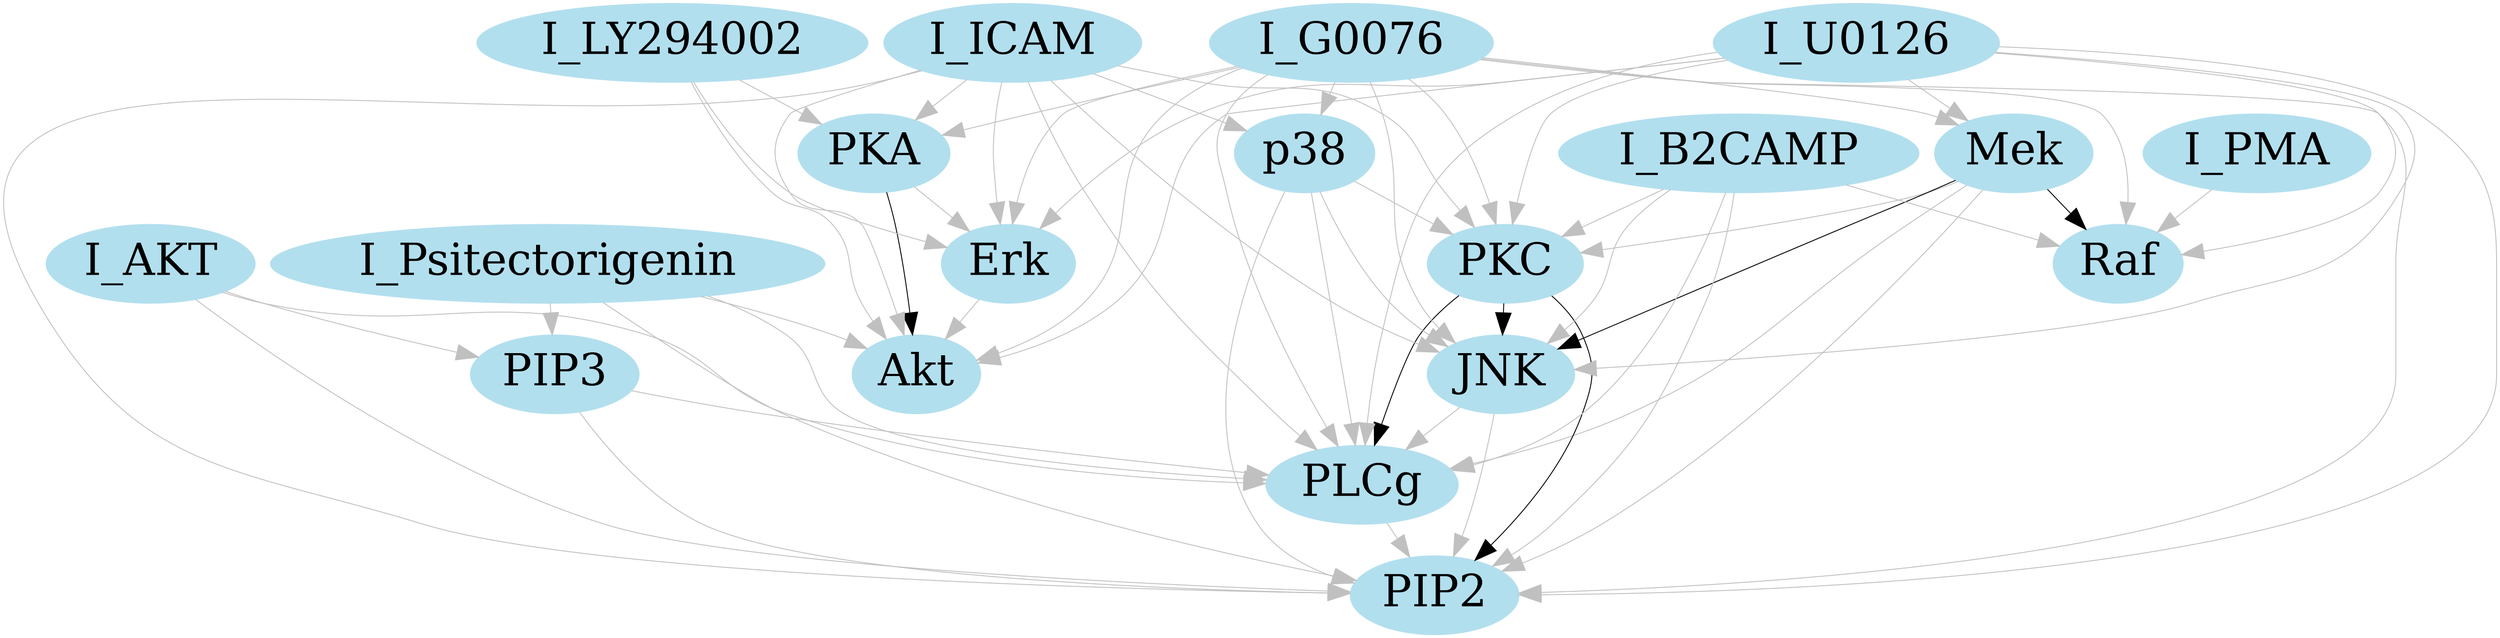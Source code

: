 digraph ofzo {
node [color=lightblue2, style=filled, fontsize=50];
edge [color=grey, arrowsize=2.5];
"Raf";
"Mek";
"PLCg";
"PIP2";
"PIP3";
"Erk";
"Akt";
"PKA";
"PKC";
"p38";
"JNK";
"I_ICAM";
"I_AKT";
"I_G0076";
"I_Psitectorigenin";
"I_U0126";
"I_LY294002";
"I_PMA";
"I_B2CAMP";
"Mek" -> "Raf" [color=black];
"Mek" -> "PLCg" ;
"Mek" -> "PIP2" ;
"Mek" -> "PKC" ;
"Mek" -> "JNK" [color=black];
"PLCg" -> "PIP2" ;
"PIP3" -> "PLCg" ;
"PIP3" -> "PIP2" ;
"Erk" -> "Akt" ;
"PKA" -> "Erk" ;
"PKA" -> "Akt" [color=black];
"PKC" -> "PLCg" [color=black];
"PKC" -> "PIP2" [color=black];
"PKC" -> "JNK" [color=black];
"p38" -> "PLCg" ;
"p38" -> "PIP2" ;
"p38" -> "PKC" ;
"p38" -> "JNK" ;
"JNK" -> "PLCg" ;
"JNK" -> "PIP2" ;
"I_ICAM" -> "PLCg" ;
"I_ICAM" -> "PIP2" ;
"I_ICAM" -> "Erk" ;
"I_ICAM" -> "Akt" ;
"I_ICAM" -> "PKA" ;
"I_ICAM" -> "PKC" ;
"I_ICAM" -> "p38" ;
"I_ICAM" -> "JNK" ;
"I_AKT" -> "PLCg" ;
"I_AKT" -> "PIP2" ;
"I_AKT" -> "PIP3" ;
"I_G0076" -> "Raf" ;
"I_G0076" -> "Mek" ;
"I_G0076" -> "PLCg" ;
"I_G0076" -> "PIP2" ;
"I_G0076" -> "Erk" ;
"I_G0076" -> "Akt" ;
"I_G0076" -> "PKA" ;
"I_G0076" -> "PKC" ;
"I_G0076" -> "p38" ;
"I_G0076" -> "JNK" ;
"I_Psitectorigenin" -> "PLCg" ;
"I_Psitectorigenin" -> "PIP2" ;
"I_Psitectorigenin" -> "PIP3" ;
"I_Psitectorigenin" -> "Akt" ;
"I_U0126" -> "Raf" ;
"I_U0126" -> "Mek" ;
"I_U0126" -> "PLCg" ;
"I_U0126" -> "PIP2" ;
"I_U0126" -> "Erk" ;
"I_U0126" -> "Akt" ;
"I_U0126" -> "PKC" ;
"I_U0126" -> "JNK" ;
"I_LY294002" -> "Erk" ;
"I_LY294002" -> "Akt" ;
"I_LY294002" -> "PKA" ;
"I_PMA" -> "Raf" ;
"I_B2CAMP" -> "Raf" ;
"I_B2CAMP" -> "PLCg" ;
"I_B2CAMP" -> "PIP2" ;
"I_B2CAMP" -> "PKC" ;
"I_B2CAMP" -> "JNK" ;
}
